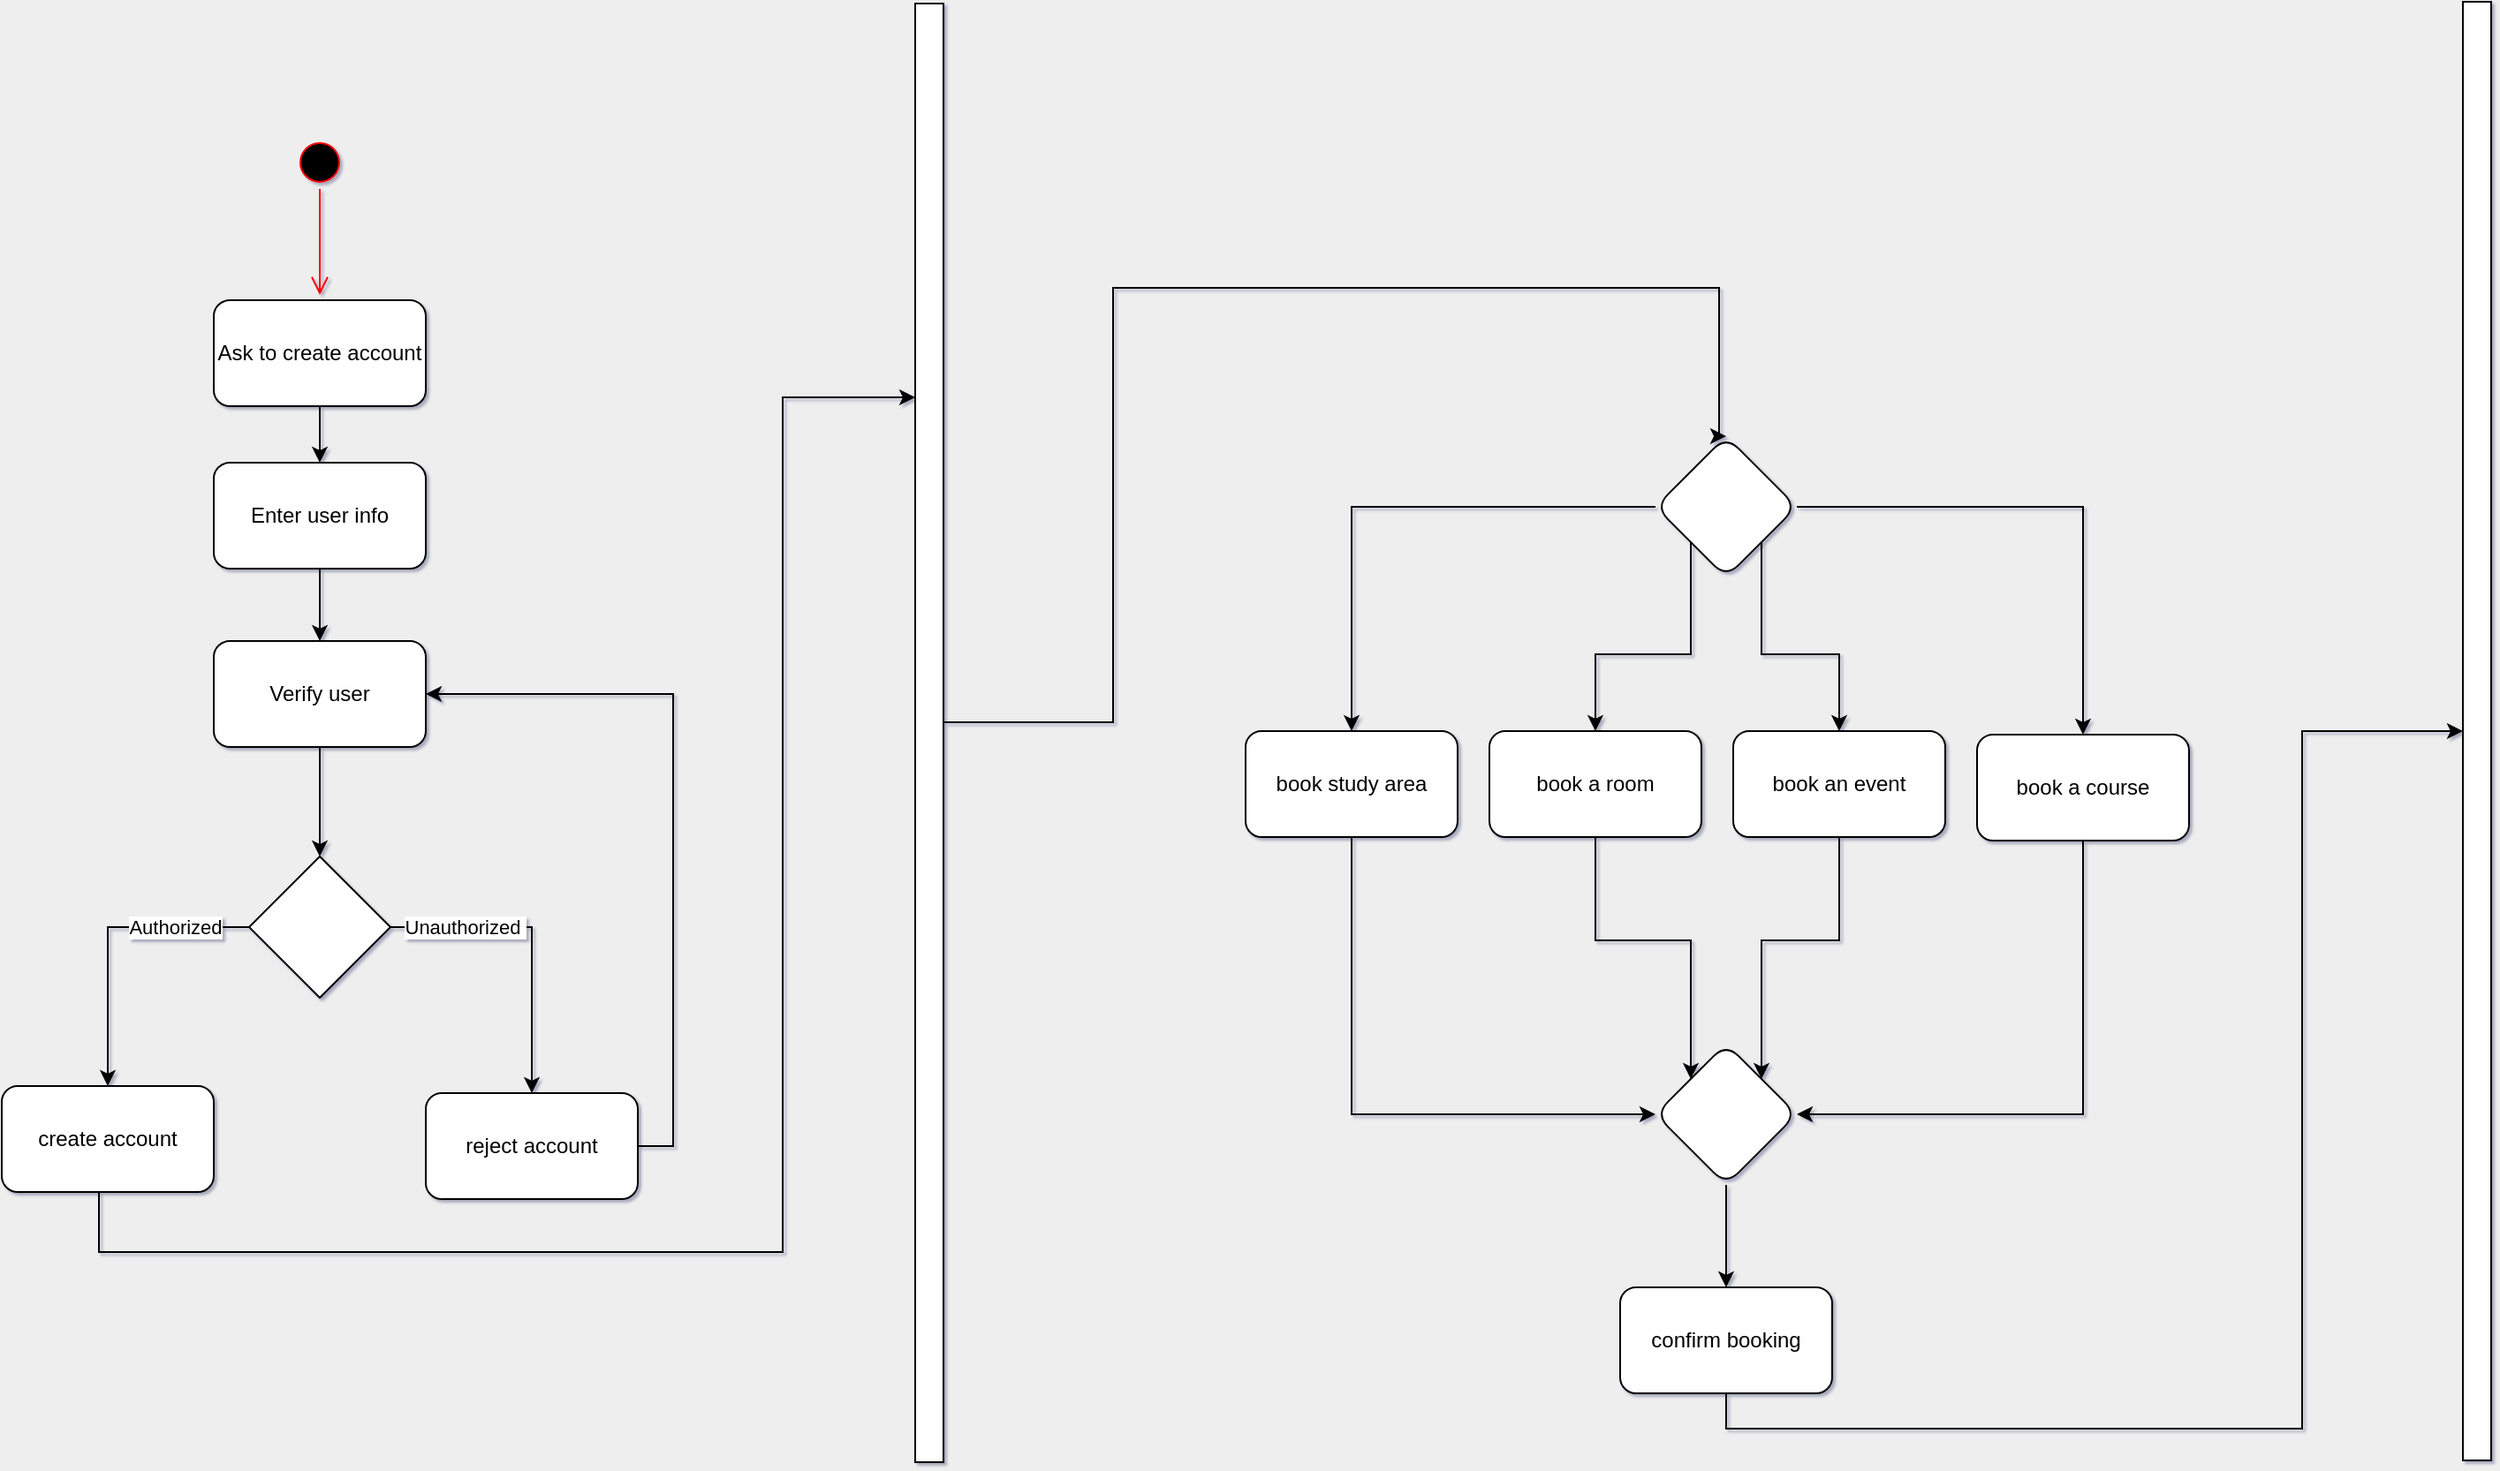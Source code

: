 <mxfile version="22.1.8" type="github">
  <diagram id="C5RBs43oDa-KdzZeNtuy" name="Page-1">
    <mxGraphModel dx="1591" dy="930" grid="0" gridSize="10" guides="1" tooltips="1" connect="1" arrows="1" fold="1" page="1" pageScale="1" pageWidth="1169" pageHeight="827" background="#EEEEEE" math="0" shadow="1">
      <root>
        <mxCell id="WIyWlLk6GJQsqaUBKTNV-0" />
        <mxCell id="WIyWlLk6GJQsqaUBKTNV-1" parent="WIyWlLk6GJQsqaUBKTNV-0" />
        <mxCell id="f7dKJswGnB8elkYY4i_4-2" value="" style="ellipse;html=1;shape=startState;fillColor=#000000;strokeColor=#ff0000;" parent="WIyWlLk6GJQsqaUBKTNV-1" vertex="1">
          <mxGeometry x="354" y="76" width="30" height="30" as="geometry" />
        </mxCell>
        <mxCell id="f7dKJswGnB8elkYY4i_4-3" value="" style="edgeStyle=orthogonalEdgeStyle;html=1;verticalAlign=bottom;endArrow=open;endSize=8;strokeColor=#ff0000;rounded=0;" parent="WIyWlLk6GJQsqaUBKTNV-1" source="f7dKJswGnB8elkYY4i_4-2" edge="1">
          <mxGeometry relative="1" as="geometry">
            <mxPoint x="369" y="166" as="targetPoint" />
          </mxGeometry>
        </mxCell>
        <mxCell id="f7dKJswGnB8elkYY4i_4-7" style="edgeStyle=orthogonalEdgeStyle;rounded=0;orthogonalLoop=1;jettySize=auto;html=1;exitX=0.5;exitY=1;exitDx=0;exitDy=0;" parent="WIyWlLk6GJQsqaUBKTNV-1" source="f7dKJswGnB8elkYY4i_4-5" target="f7dKJswGnB8elkYY4i_4-6" edge="1">
          <mxGeometry relative="1" as="geometry" />
        </mxCell>
        <mxCell id="f7dKJswGnB8elkYY4i_4-5" value="Ask to create account" style="rounded=1;whiteSpace=wrap;html=1;" parent="WIyWlLk6GJQsqaUBKTNV-1" vertex="1">
          <mxGeometry x="309" y="169" width="120" height="60" as="geometry" />
        </mxCell>
        <mxCell id="f7dKJswGnB8elkYY4i_4-9" style="edgeStyle=orthogonalEdgeStyle;rounded=0;orthogonalLoop=1;jettySize=auto;html=1;exitX=0.5;exitY=1;exitDx=0;exitDy=0;" parent="WIyWlLk6GJQsqaUBKTNV-1" source="f7dKJswGnB8elkYY4i_4-6" target="f7dKJswGnB8elkYY4i_4-8" edge="1">
          <mxGeometry relative="1" as="geometry" />
        </mxCell>
        <mxCell id="f7dKJswGnB8elkYY4i_4-6" value="Enter user info" style="rounded=1;whiteSpace=wrap;html=1;" parent="WIyWlLk6GJQsqaUBKTNV-1" vertex="1">
          <mxGeometry x="309" y="261" width="120" height="60" as="geometry" />
        </mxCell>
        <mxCell id="f7dKJswGnB8elkYY4i_4-18" style="edgeStyle=orthogonalEdgeStyle;rounded=0;orthogonalLoop=1;jettySize=auto;html=1;exitX=0.5;exitY=1;exitDx=0;exitDy=0;entryX=0.5;entryY=0;entryDx=0;entryDy=0;" parent="WIyWlLk6GJQsqaUBKTNV-1" source="f7dKJswGnB8elkYY4i_4-8" target="f7dKJswGnB8elkYY4i_4-10" edge="1">
          <mxGeometry relative="1" as="geometry" />
        </mxCell>
        <mxCell id="f7dKJswGnB8elkYY4i_4-8" value="Verify user" style="rounded=1;whiteSpace=wrap;html=1;" parent="WIyWlLk6GJQsqaUBKTNV-1" vertex="1">
          <mxGeometry x="309" y="362" width="120" height="60" as="geometry" />
        </mxCell>
        <mxCell id="f7dKJswGnB8elkYY4i_4-13" style="edgeStyle=orthogonalEdgeStyle;rounded=0;orthogonalLoop=1;jettySize=auto;html=1;exitX=0;exitY=0.5;exitDx=0;exitDy=0;entryX=0.5;entryY=0;entryDx=0;entryDy=0;" parent="WIyWlLk6GJQsqaUBKTNV-1" source="f7dKJswGnB8elkYY4i_4-10" target="f7dKJswGnB8elkYY4i_4-11" edge="1">
          <mxGeometry relative="1" as="geometry" />
        </mxCell>
        <mxCell id="f7dKJswGnB8elkYY4i_4-16" value="Authorized" style="edgeLabel;html=1;align=center;verticalAlign=middle;resizable=0;points=[];" parent="f7dKJswGnB8elkYY4i_4-13" vertex="1" connectable="0">
          <mxGeometry x="-0.572" relative="1" as="geometry">
            <mxPoint x="-6" as="offset" />
          </mxGeometry>
        </mxCell>
        <mxCell id="f7dKJswGnB8elkYY4i_4-14" style="edgeStyle=orthogonalEdgeStyle;rounded=0;orthogonalLoop=1;jettySize=auto;html=1;exitX=1;exitY=0.5;exitDx=0;exitDy=0;entryX=0.5;entryY=0;entryDx=0;entryDy=0;" parent="WIyWlLk6GJQsqaUBKTNV-1" source="f7dKJswGnB8elkYY4i_4-10" target="f7dKJswGnB8elkYY4i_4-12" edge="1">
          <mxGeometry relative="1" as="geometry" />
        </mxCell>
        <mxCell id="f7dKJswGnB8elkYY4i_4-15" value="Unauthorized&amp;nbsp;" style="edgeLabel;html=1;align=center;verticalAlign=middle;resizable=0;points=[];" parent="f7dKJswGnB8elkYY4i_4-14" vertex="1" connectable="0">
          <mxGeometry x="-0.575" y="-1" relative="1" as="geometry">
            <mxPoint x="5" y="-1" as="offset" />
          </mxGeometry>
        </mxCell>
        <mxCell id="f7dKJswGnB8elkYY4i_4-10" value="" style="rhombus;whiteSpace=wrap;html=1;" parent="WIyWlLk6GJQsqaUBKTNV-1" vertex="1">
          <mxGeometry x="329" y="484" width="80" height="80" as="geometry" />
        </mxCell>
        <mxCell id="f7dKJswGnB8elkYY4i_4-11" value="create account" style="rounded=1;whiteSpace=wrap;html=1;" parent="WIyWlLk6GJQsqaUBKTNV-1" vertex="1">
          <mxGeometry x="189" y="614" width="120" height="60" as="geometry" />
        </mxCell>
        <mxCell id="f7dKJswGnB8elkYY4i_4-12" value="reject account" style="rounded=1;whiteSpace=wrap;html=1;" parent="WIyWlLk6GJQsqaUBKTNV-1" vertex="1">
          <mxGeometry x="429" y="618" width="120" height="60" as="geometry" />
        </mxCell>
        <mxCell id="f7dKJswGnB8elkYY4i_4-20" style="edgeStyle=orthogonalEdgeStyle;rounded=0;orthogonalLoop=1;jettySize=auto;html=1;exitX=1;exitY=0.5;exitDx=0;exitDy=0;entryX=1;entryY=0.5;entryDx=0;entryDy=0;" parent="WIyWlLk6GJQsqaUBKTNV-1" source="f7dKJswGnB8elkYY4i_4-12" target="f7dKJswGnB8elkYY4i_4-8" edge="1">
          <mxGeometry relative="1" as="geometry">
            <mxPoint x="665" y="668" as="sourcePoint" />
            <mxPoint x="605" y="382" as="targetPoint" />
          </mxGeometry>
        </mxCell>
        <mxCell id="dW-0uQEkyO6C6Be_t6p6-40" value="" style="edgeStyle=orthogonalEdgeStyle;rounded=0;orthogonalLoop=1;jettySize=auto;html=1;" edge="1" parent="WIyWlLk6GJQsqaUBKTNV-1" source="dW-0uQEkyO6C6Be_t6p6-44" target="dW-0uQEkyO6C6Be_t6p6-46">
          <mxGeometry relative="1" as="geometry" />
        </mxCell>
        <mxCell id="dW-0uQEkyO6C6Be_t6p6-41" value="" style="edgeStyle=orthogonalEdgeStyle;rounded=0;orthogonalLoop=1;jettySize=auto;html=1;" edge="1" parent="WIyWlLk6GJQsqaUBKTNV-1" source="dW-0uQEkyO6C6Be_t6p6-44" target="dW-0uQEkyO6C6Be_t6p6-48">
          <mxGeometry relative="1" as="geometry" />
        </mxCell>
        <mxCell id="dW-0uQEkyO6C6Be_t6p6-42" style="edgeStyle=orthogonalEdgeStyle;rounded=0;orthogonalLoop=1;jettySize=auto;html=1;exitX=1;exitY=1;exitDx=0;exitDy=0;entryX=0.5;entryY=0;entryDx=0;entryDy=0;" edge="1" parent="WIyWlLk6GJQsqaUBKTNV-1" source="dW-0uQEkyO6C6Be_t6p6-44" target="dW-0uQEkyO6C6Be_t6p6-52">
          <mxGeometry relative="1" as="geometry" />
        </mxCell>
        <mxCell id="dW-0uQEkyO6C6Be_t6p6-43" style="edgeStyle=orthogonalEdgeStyle;rounded=0;orthogonalLoop=1;jettySize=auto;html=1;exitX=0;exitY=1;exitDx=0;exitDy=0;entryX=0.5;entryY=0;entryDx=0;entryDy=0;" edge="1" parent="WIyWlLk6GJQsqaUBKTNV-1" source="dW-0uQEkyO6C6Be_t6p6-44" target="dW-0uQEkyO6C6Be_t6p6-50">
          <mxGeometry relative="1" as="geometry" />
        </mxCell>
        <mxCell id="dW-0uQEkyO6C6Be_t6p6-44" value="" style="rhombus;whiteSpace=wrap;html=1;rounded=1;" vertex="1" parent="WIyWlLk6GJQsqaUBKTNV-1">
          <mxGeometry x="1125" y="246" width="80" height="80" as="geometry" />
        </mxCell>
        <mxCell id="dW-0uQEkyO6C6Be_t6p6-45" style="edgeStyle=orthogonalEdgeStyle;rounded=0;orthogonalLoop=1;jettySize=auto;html=1;exitX=0.5;exitY=1;exitDx=0;exitDy=0;entryX=0;entryY=0.5;entryDx=0;entryDy=0;" edge="1" parent="WIyWlLk6GJQsqaUBKTNV-1" source="dW-0uQEkyO6C6Be_t6p6-46" target="dW-0uQEkyO6C6Be_t6p6-54">
          <mxGeometry relative="1" as="geometry" />
        </mxCell>
        <mxCell id="dW-0uQEkyO6C6Be_t6p6-46" value="book study area" style="whiteSpace=wrap;html=1;rounded=1;" vertex="1" parent="WIyWlLk6GJQsqaUBKTNV-1">
          <mxGeometry x="893" y="413" width="120" height="60" as="geometry" />
        </mxCell>
        <mxCell id="dW-0uQEkyO6C6Be_t6p6-47" style="edgeStyle=orthogonalEdgeStyle;rounded=0;orthogonalLoop=1;jettySize=auto;html=1;exitX=0.5;exitY=1;exitDx=0;exitDy=0;entryX=1;entryY=0.5;entryDx=0;entryDy=0;" edge="1" parent="WIyWlLk6GJQsqaUBKTNV-1" source="dW-0uQEkyO6C6Be_t6p6-48" target="dW-0uQEkyO6C6Be_t6p6-54">
          <mxGeometry relative="1" as="geometry" />
        </mxCell>
        <mxCell id="dW-0uQEkyO6C6Be_t6p6-48" value="book a course" style="whiteSpace=wrap;html=1;rounded=1;" vertex="1" parent="WIyWlLk6GJQsqaUBKTNV-1">
          <mxGeometry x="1307" y="415" width="120" height="60" as="geometry" />
        </mxCell>
        <mxCell id="dW-0uQEkyO6C6Be_t6p6-49" style="edgeStyle=orthogonalEdgeStyle;rounded=0;orthogonalLoop=1;jettySize=auto;html=1;entryX=0;entryY=0;entryDx=0;entryDy=0;" edge="1" parent="WIyWlLk6GJQsqaUBKTNV-1" source="dW-0uQEkyO6C6Be_t6p6-50" target="dW-0uQEkyO6C6Be_t6p6-54">
          <mxGeometry relative="1" as="geometry" />
        </mxCell>
        <mxCell id="dW-0uQEkyO6C6Be_t6p6-50" value="book a room" style="whiteSpace=wrap;html=1;rounded=1;" vertex="1" parent="WIyWlLk6GJQsqaUBKTNV-1">
          <mxGeometry x="1031" y="413" width="120" height="60" as="geometry" />
        </mxCell>
        <mxCell id="dW-0uQEkyO6C6Be_t6p6-51" style="edgeStyle=orthogonalEdgeStyle;rounded=0;orthogonalLoop=1;jettySize=auto;html=1;exitX=0.5;exitY=1;exitDx=0;exitDy=0;entryX=1;entryY=0;entryDx=0;entryDy=0;" edge="1" parent="WIyWlLk6GJQsqaUBKTNV-1" source="dW-0uQEkyO6C6Be_t6p6-52" target="dW-0uQEkyO6C6Be_t6p6-54">
          <mxGeometry relative="1" as="geometry" />
        </mxCell>
        <mxCell id="dW-0uQEkyO6C6Be_t6p6-52" value="book an event" style="whiteSpace=wrap;html=1;rounded=1;" vertex="1" parent="WIyWlLk6GJQsqaUBKTNV-1">
          <mxGeometry x="1169" y="413" width="120" height="60" as="geometry" />
        </mxCell>
        <mxCell id="dW-0uQEkyO6C6Be_t6p6-53" value="" style="edgeStyle=orthogonalEdgeStyle;rounded=0;orthogonalLoop=1;jettySize=auto;html=1;" edge="1" parent="WIyWlLk6GJQsqaUBKTNV-1" source="dW-0uQEkyO6C6Be_t6p6-54" target="dW-0uQEkyO6C6Be_t6p6-55">
          <mxGeometry relative="1" as="geometry" />
        </mxCell>
        <mxCell id="dW-0uQEkyO6C6Be_t6p6-54" value="" style="rhombus;whiteSpace=wrap;html=1;rounded=1;" vertex="1" parent="WIyWlLk6GJQsqaUBKTNV-1">
          <mxGeometry x="1125" y="590" width="80" height="80" as="geometry" />
        </mxCell>
        <mxCell id="dW-0uQEkyO6C6Be_t6p6-66" style="edgeStyle=orthogonalEdgeStyle;rounded=0;orthogonalLoop=1;jettySize=auto;html=1;exitX=0.5;exitY=1;exitDx=0;exitDy=0;" edge="1" parent="WIyWlLk6GJQsqaUBKTNV-1" source="dW-0uQEkyO6C6Be_t6p6-55" target="dW-0uQEkyO6C6Be_t6p6-65">
          <mxGeometry relative="1" as="geometry">
            <Array as="points">
              <mxPoint x="1165" y="808" />
              <mxPoint x="1491" y="808" />
              <mxPoint x="1491" y="413" />
            </Array>
          </mxGeometry>
        </mxCell>
        <mxCell id="dW-0uQEkyO6C6Be_t6p6-55" value="confirm booking" style="whiteSpace=wrap;html=1;rounded=1;" vertex="1" parent="WIyWlLk6GJQsqaUBKTNV-1">
          <mxGeometry x="1105" y="728" width="120" height="60" as="geometry" />
        </mxCell>
        <mxCell id="dW-0uQEkyO6C6Be_t6p6-59" value="" style="edgeStyle=orthogonalEdgeStyle;rounded=0;orthogonalLoop=1;jettySize=auto;html=1;exitX=0.5;exitY=1;exitDx=0;exitDy=0;" edge="1" parent="WIyWlLk6GJQsqaUBKTNV-1" source="f7dKJswGnB8elkYY4i_4-11" target="dW-0uQEkyO6C6Be_t6p6-58">
          <mxGeometry relative="1" as="geometry">
            <mxPoint x="244" y="738.0" as="sourcePoint" />
            <mxPoint x="706" y="96" as="targetPoint" />
            <Array as="points">
              <mxPoint x="244" y="674" />
              <mxPoint x="244" y="708" />
              <mxPoint x="631" y="708" />
              <mxPoint x="631" y="224" />
            </Array>
          </mxGeometry>
        </mxCell>
        <mxCell id="dW-0uQEkyO6C6Be_t6p6-64" value="" style="edgeStyle=orthogonalEdgeStyle;rounded=0;orthogonalLoop=1;jettySize=auto;html=1;curved=0;entryX=0.5;entryY=0;entryDx=0;entryDy=0;" edge="1" parent="WIyWlLk6GJQsqaUBKTNV-1" source="dW-0uQEkyO6C6Be_t6p6-58" target="dW-0uQEkyO6C6Be_t6p6-44">
          <mxGeometry relative="1" as="geometry">
            <mxPoint x="757" y="414" as="sourcePoint" />
            <mxPoint x="1161" y="240" as="targetPoint" />
            <Array as="points">
              <mxPoint x="818" y="408" />
              <mxPoint x="818" y="162" />
              <mxPoint x="1161" y="162" />
              <mxPoint x="1161" y="246" />
            </Array>
          </mxGeometry>
        </mxCell>
        <mxCell id="dW-0uQEkyO6C6Be_t6p6-58" value="" style="html=1;points=[[0,0,0,0,5],[0,1,0,0,-5],[1,0,0,0,5],[1,1,0,0,-5]];perimeter=orthogonalPerimeter;outlineConnect=0;targetShapes=umlLifeline;portConstraint=eastwest;newEdgeStyle={&quot;curved&quot;:0,&quot;rounded&quot;:0};" vertex="1" parent="WIyWlLk6GJQsqaUBKTNV-1">
          <mxGeometry x="706" y="1" width="16" height="826" as="geometry" />
        </mxCell>
        <mxCell id="dW-0uQEkyO6C6Be_t6p6-65" value="" style="html=1;points=[[0,0,0,0,5],[0,1,0,0,-5],[1,0,0,0,5],[1,1,0,0,-5]];perimeter=orthogonalPerimeter;outlineConnect=0;targetShapes=umlLifeline;portConstraint=eastwest;newEdgeStyle={&quot;curved&quot;:0,&quot;rounded&quot;:0};" vertex="1" parent="WIyWlLk6GJQsqaUBKTNV-1">
          <mxGeometry x="1582" width="16" height="826" as="geometry" />
        </mxCell>
      </root>
    </mxGraphModel>
  </diagram>
</mxfile>

